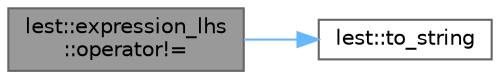 digraph "lest::expression_lhs::operator!="
{
 // LATEX_PDF_SIZE
  bgcolor="transparent";
  edge [fontname=Helvetica,fontsize=10,labelfontname=Helvetica,labelfontsize=10];
  node [fontname=Helvetica,fontsize=10,shape=box,height=0.2,width=0.4];
  rankdir="LR";
  Node1 [id="Node000001",label="lest::expression_lhs\l::operator!=",height=0.2,width=0.4,color="gray40", fillcolor="grey60", style="filled", fontcolor="black",tooltip=" "];
  Node1 -> Node2 [id="edge1_Node000001_Node000002",color="steelblue1",style="solid",tooltip=" "];
  Node2 [id="Node000002",label="lest::to_string",height=0.2,width=0.4,color="grey40", fillcolor="white", style="filled",URL="$namespacelest.html#a7ae4043b547864d64ad4320775da0fdb",tooltip=" "];
}
